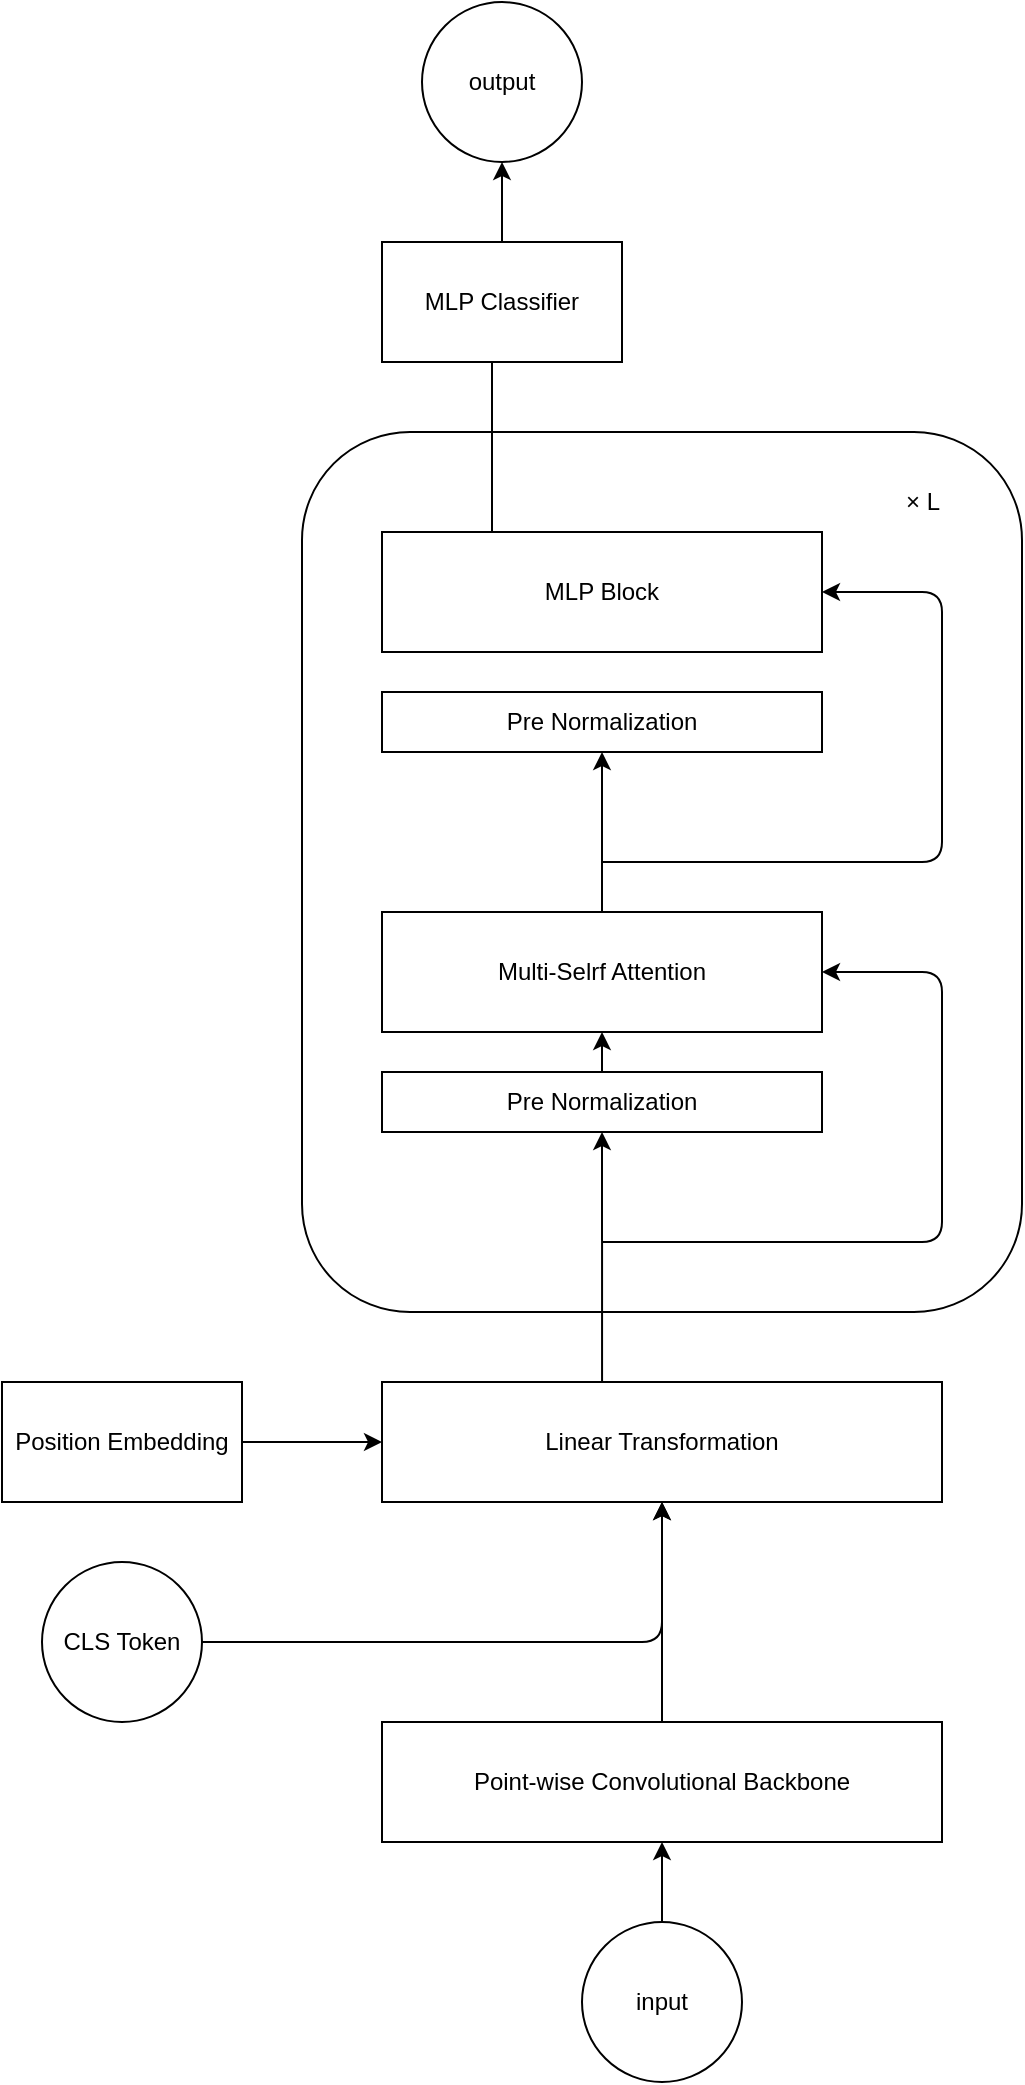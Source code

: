 <mxfile>
    <diagram id="BqaZCnm2y_q8n5bxMkIa" name="Page-1">
        <mxGraphModel dx="1131" dy="718" grid="1" gridSize="10" guides="1" tooltips="1" connect="1" arrows="1" fold="1" page="1" pageScale="1" pageWidth="850" pageHeight="1100" math="0" shadow="0">
            <root>
                <mxCell id="0"/>
                <mxCell id="1" parent="0"/>
                <mxCell id="12" value="" style="rounded=1;whiteSpace=wrap;html=1;" vertex="1" parent="1">
                    <mxGeometry x="240" y="275" width="360" height="440" as="geometry"/>
                </mxCell>
                <mxCell id="5" value="" style="edgeStyle=none;html=1;" edge="1" parent="1" source="3" target="4">
                    <mxGeometry relative="1" as="geometry"/>
                </mxCell>
                <mxCell id="25" value="" style="edgeStyle=none;html=1;" edge="1" parent="1" source="24" target="3">
                    <mxGeometry relative="1" as="geometry"/>
                </mxCell>
                <mxCell id="3" value="Point-wise Convolutional Backbone" style="rounded=0;whiteSpace=wrap;html=1;" vertex="1" parent="1">
                    <mxGeometry x="280" y="920" width="280" height="60" as="geometry"/>
                </mxCell>
                <mxCell id="26" value="" style="edgeStyle=none;html=1;exitX=0.393;exitY=0.167;exitDx=0;exitDy=0;exitPerimeter=0;" edge="1" parent="1" source="4" target="10">
                    <mxGeometry relative="1" as="geometry"/>
                </mxCell>
                <mxCell id="4" value="Linear Transformation" style="whiteSpace=wrap;html=1;rounded=0;" vertex="1" parent="1">
                    <mxGeometry x="280" y="750" width="280" height="60" as="geometry"/>
                </mxCell>
                <mxCell id="9" style="edgeStyle=none;html=1;exitX=1;exitY=0.5;exitDx=0;exitDy=0;entryX=0;entryY=0.5;entryDx=0;entryDy=0;" edge="1" parent="1" source="7" target="4">
                    <mxGeometry relative="1" as="geometry"/>
                </mxCell>
                <mxCell id="7" value="Position Embedding" style="rounded=0;whiteSpace=wrap;html=1;" vertex="1" parent="1">
                    <mxGeometry x="90" y="750" width="120" height="60" as="geometry"/>
                </mxCell>
                <mxCell id="27" style="edgeStyle=none;html=1;entryX=1;entryY=0.5;entryDx=0;entryDy=0;" edge="1" parent="1" target="16">
                    <mxGeometry relative="1" as="geometry">
                        <mxPoint x="390" y="680" as="sourcePoint"/>
                        <Array as="points">
                            <mxPoint x="560" y="680"/>
                            <mxPoint x="560" y="545"/>
                        </Array>
                    </mxGeometry>
                </mxCell>
                <mxCell id="10" value="Pre Normalization" style="whiteSpace=wrap;html=1;rounded=0;" vertex="1" parent="1">
                    <mxGeometry x="280" y="595" width="220" height="30" as="geometry"/>
                </mxCell>
                <mxCell id="33" value="" style="edgeStyle=none;html=1;" edge="1" parent="1" source="10" target="16">
                    <mxGeometry relative="1" as="geometry"/>
                </mxCell>
                <mxCell id="16" value="Multi-Selrf Attention" style="whiteSpace=wrap;html=1;rounded=0;" vertex="1" parent="1">
                    <mxGeometry x="280" y="515" width="220" height="60" as="geometry"/>
                </mxCell>
                <mxCell id="32" value="" style="edgeStyle=none;html=1;" edge="1" parent="1" source="23">
                    <mxGeometry relative="1" as="geometry">
                        <mxPoint x="390" y="360" as="targetPoint"/>
                    </mxGeometry>
                </mxCell>
                <mxCell id="42" value="" style="edgeStyle=none;html=1;" edge="1" parent="1" source="23">
                    <mxGeometry relative="1" as="geometry">
                        <mxPoint x="390" y="310" as="targetPoint"/>
                    </mxGeometry>
                </mxCell>
                <mxCell id="24" value="input" style="ellipse;whiteSpace=wrap;html=1;rounded=0;" vertex="1" parent="1">
                    <mxGeometry x="380" y="1020" width="80" height="80" as="geometry"/>
                </mxCell>
                <mxCell id="34" style="edgeStyle=none;html=1;entryX=1;entryY=0.5;entryDx=0;entryDy=0;" edge="1" parent="1" target="36">
                    <mxGeometry relative="1" as="geometry">
                        <mxPoint x="390" y="490" as="sourcePoint"/>
                        <Array as="points">
                            <mxPoint x="560" y="490"/>
                            <mxPoint x="560" y="355"/>
                        </Array>
                    </mxGeometry>
                </mxCell>
                <mxCell id="44" value="" style="edgeStyle=none;html=1;" edge="1" parent="1" source="16" target="35">
                    <mxGeometry relative="1" as="geometry"/>
                </mxCell>
                <mxCell id="35" value="Pre Normalization" style="whiteSpace=wrap;html=1;rounded=0;" vertex="1" parent="1">
                    <mxGeometry x="280" y="405" width="220" height="30" as="geometry"/>
                </mxCell>
                <mxCell id="45" style="edgeStyle=none;html=1;exitX=0.25;exitY=0;exitDx=0;exitDy=0;" edge="1" parent="1" source="36">
                    <mxGeometry relative="1" as="geometry">
                        <mxPoint x="335" y="205" as="targetPoint"/>
                    </mxGeometry>
                </mxCell>
                <mxCell id="36" value="MLP Block" style="whiteSpace=wrap;html=1;rounded=0;" vertex="1" parent="1">
                    <mxGeometry x="280" y="325" width="220" height="60" as="geometry"/>
                </mxCell>
                <mxCell id="48" value="" style="edgeStyle=none;html=1;" edge="1" parent="1" source="46" target="47">
                    <mxGeometry relative="1" as="geometry"/>
                </mxCell>
                <mxCell id="46" value="MLP Classifier" style="rounded=0;whiteSpace=wrap;html=1;" vertex="1" parent="1">
                    <mxGeometry x="280" y="180" width="120" height="60" as="geometry"/>
                </mxCell>
                <mxCell id="47" value="output" style="ellipse;whiteSpace=wrap;html=1;rounded=0;" vertex="1" parent="1">
                    <mxGeometry x="300" y="60" width="80" height="80" as="geometry"/>
                </mxCell>
                <mxCell id="49" value="× L" style="text;html=1;align=center;verticalAlign=middle;resizable=0;points=[];autosize=1;strokeWidth=5;perimeterSpacing=0;" vertex="1" parent="1">
                    <mxGeometry x="530" y="295" width="40" height="30" as="geometry"/>
                </mxCell>
                <mxCell id="57" value="" style="edgeStyle=none;html=1;entryX=0.5;entryY=1;entryDx=0;entryDy=0;" edge="1" parent="1" source="56" target="4">
                    <mxGeometry relative="1" as="geometry">
                        <mxPoint x="420" y="840" as="targetPoint"/>
                        <Array as="points">
                            <mxPoint x="420" y="880"/>
                        </Array>
                    </mxGeometry>
                </mxCell>
                <mxCell id="56" value="CLS Token" style="ellipse;whiteSpace=wrap;html=1;rounded=0;" vertex="1" parent="1">
                    <mxGeometry x="110" y="840" width="80" height="80" as="geometry"/>
                </mxCell>
            </root>
        </mxGraphModel>
    </diagram>
</mxfile>
